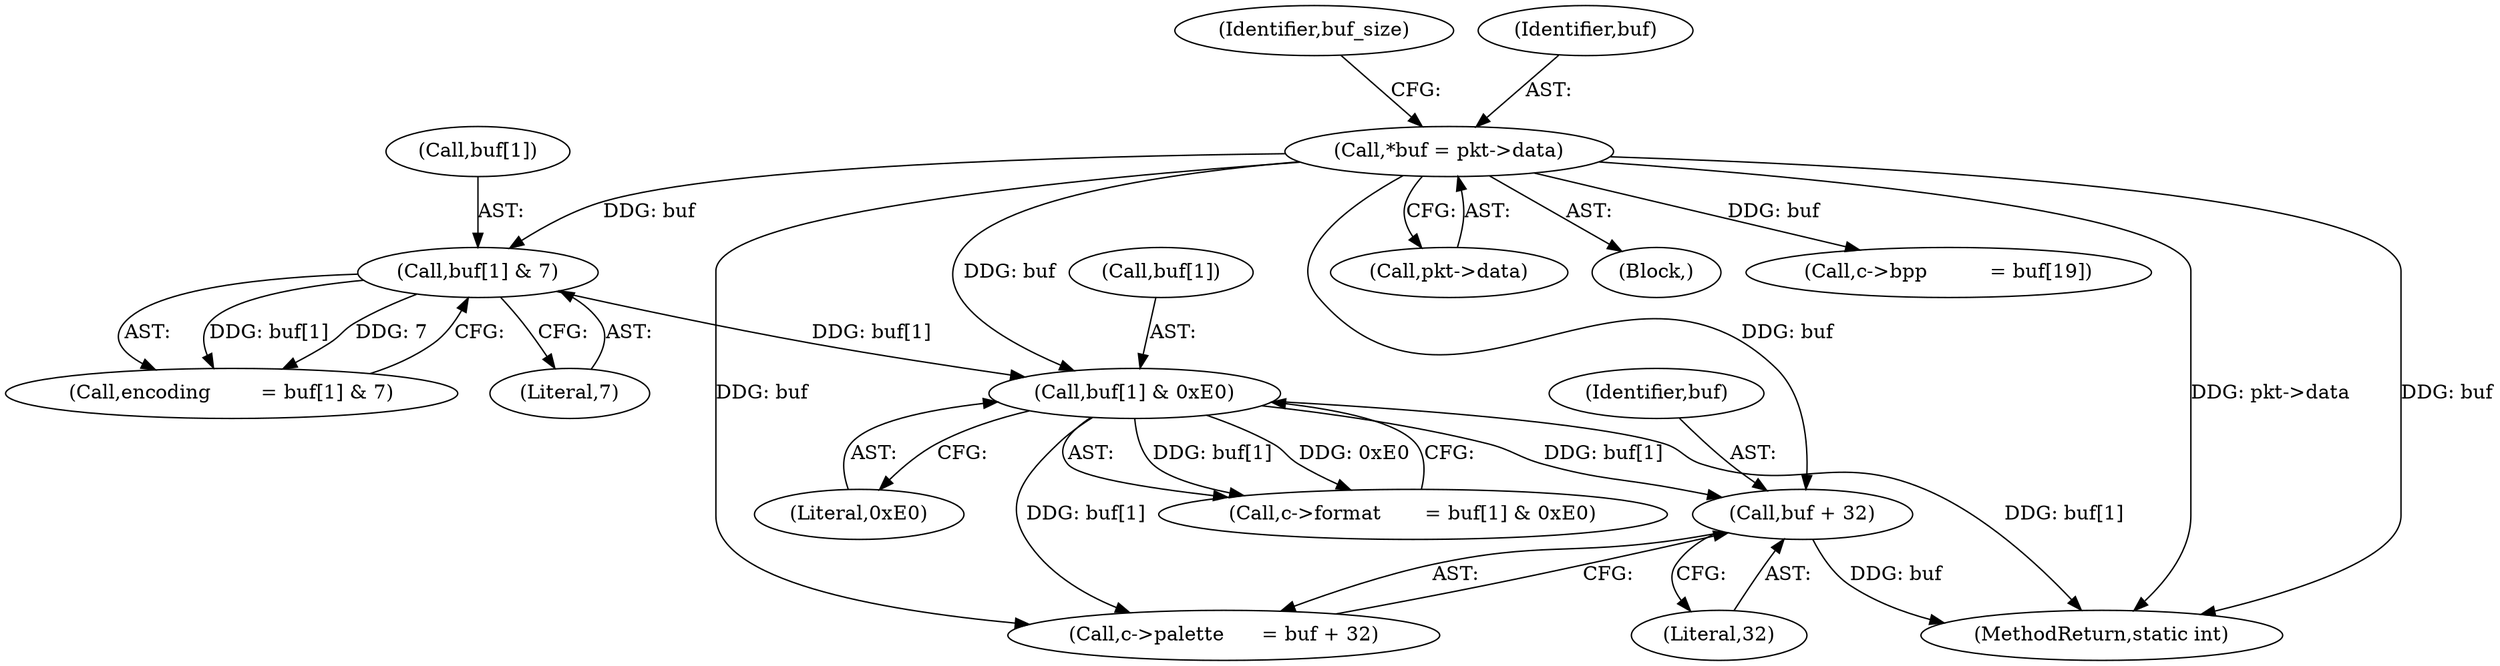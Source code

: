 digraph "0_FFmpeg_1e42736b95065c69a7481d0cf55247024f54b660@pointer" {
"1000188" [label="(Call,buf + 32)"];
"1000149" [label="(Call,buf[1] & 0xE0)"];
"1000140" [label="(Call,buf[1] & 7)"];
"1000127" [label="(Call,*buf = pkt->data)"];
"1000129" [label="(Call,pkt->data)"];
"1000153" [label="(Literal,0xE0)"];
"1000134" [label="(Identifier,buf_size)"];
"1000188" [label="(Call,buf + 32)"];
"1000141" [label="(Call,buf[1])"];
"1000140" [label="(Call,buf[1] & 7)"];
"1000127" [label="(Call,*buf = pkt->data)"];
"1000145" [label="(Call,c->format       = buf[1] & 0xE0)"];
"1000189" [label="(Identifier,buf)"];
"1000150" [label="(Call,buf[1])"];
"1000105" [label="(Block,)"];
"1000128" [label="(Identifier,buf)"];
"1000184" [label="(Call,c->palette      = buf + 32)"];
"1000190" [label="(Literal,32)"];
"1000168" [label="(Call,c->bpp          = buf[19])"];
"1000514" [label="(MethodReturn,static int)"];
"1000138" [label="(Call,encoding        = buf[1] & 7)"];
"1000149" [label="(Call,buf[1] & 0xE0)"];
"1000144" [label="(Literal,7)"];
"1000188" -> "1000184"  [label="AST: "];
"1000188" -> "1000190"  [label="CFG: "];
"1000189" -> "1000188"  [label="AST: "];
"1000190" -> "1000188"  [label="AST: "];
"1000184" -> "1000188"  [label="CFG: "];
"1000188" -> "1000514"  [label="DDG: buf"];
"1000149" -> "1000188"  [label="DDG: buf[1]"];
"1000127" -> "1000188"  [label="DDG: buf"];
"1000149" -> "1000145"  [label="AST: "];
"1000149" -> "1000153"  [label="CFG: "];
"1000150" -> "1000149"  [label="AST: "];
"1000153" -> "1000149"  [label="AST: "];
"1000145" -> "1000149"  [label="CFG: "];
"1000149" -> "1000514"  [label="DDG: buf[1]"];
"1000149" -> "1000145"  [label="DDG: buf[1]"];
"1000149" -> "1000145"  [label="DDG: 0xE0"];
"1000140" -> "1000149"  [label="DDG: buf[1]"];
"1000127" -> "1000149"  [label="DDG: buf"];
"1000149" -> "1000184"  [label="DDG: buf[1]"];
"1000140" -> "1000138"  [label="AST: "];
"1000140" -> "1000144"  [label="CFG: "];
"1000141" -> "1000140"  [label="AST: "];
"1000144" -> "1000140"  [label="AST: "];
"1000138" -> "1000140"  [label="CFG: "];
"1000140" -> "1000138"  [label="DDG: buf[1]"];
"1000140" -> "1000138"  [label="DDG: 7"];
"1000127" -> "1000140"  [label="DDG: buf"];
"1000127" -> "1000105"  [label="AST: "];
"1000127" -> "1000129"  [label="CFG: "];
"1000128" -> "1000127"  [label="AST: "];
"1000129" -> "1000127"  [label="AST: "];
"1000134" -> "1000127"  [label="CFG: "];
"1000127" -> "1000514"  [label="DDG: pkt->data"];
"1000127" -> "1000514"  [label="DDG: buf"];
"1000127" -> "1000168"  [label="DDG: buf"];
"1000127" -> "1000184"  [label="DDG: buf"];
}
